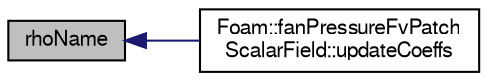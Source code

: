 digraph "rhoName"
{
  bgcolor="transparent";
  edge [fontname="FreeSans",fontsize="10",labelfontname="FreeSans",labelfontsize="10"];
  node [fontname="FreeSans",fontsize="10",shape=record];
  rankdir="LR";
  Node1 [label="rhoName",height=0.2,width=0.4,color="black", fillcolor="grey75", style="filled" fontcolor="black"];
  Node1 -> Node2 [dir="back",color="midnightblue",fontsize="10",style="solid",fontname="FreeSans"];
  Node2 [label="Foam::fanPressureFvPatch\lScalarField::updateCoeffs",height=0.2,width=0.4,color="black",URL="$a00726.html#a7e24eafac629d3733181cd942d4c902f",tooltip="Update the coefficients associated with the patch field. "];
}
